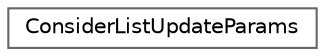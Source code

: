 digraph "Graphical Class Hierarchy"
{
 // INTERACTIVE_SVG=YES
 // LATEX_PDF_SIZE
  bgcolor="transparent";
  edge [fontname=Helvetica,fontsize=10,labelfontname=Helvetica,labelfontsize=10];
  node [fontname=Helvetica,fontsize=10,shape=box,height=0.2,width=0.4];
  rankdir="LR";
  Node0 [id="Node000000",label="ConsiderListUpdateParams",height=0.2,width=0.4,color="grey40", fillcolor="white", style="filled",URL="$d2/d73/structConsiderListUpdateParams.html",tooltip="The structure to pass to the OnConsiderListUpdate delegate."];
}
